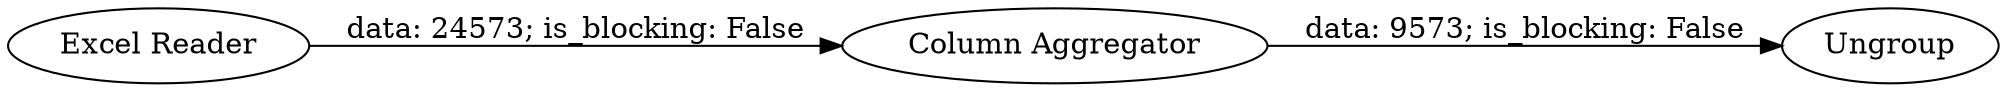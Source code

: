 digraph {
	"8542528767026648190_2" [label="Column Aggregator"]
	"8542528767026648190_3" [label=Ungroup]
	"8542528767026648190_1" [label="Excel Reader"]
	"8542528767026648190_2" -> "8542528767026648190_3" [label="data: 9573; is_blocking: False"]
	"8542528767026648190_1" -> "8542528767026648190_2" [label="data: 24573; is_blocking: False"]
	rankdir=LR
}
